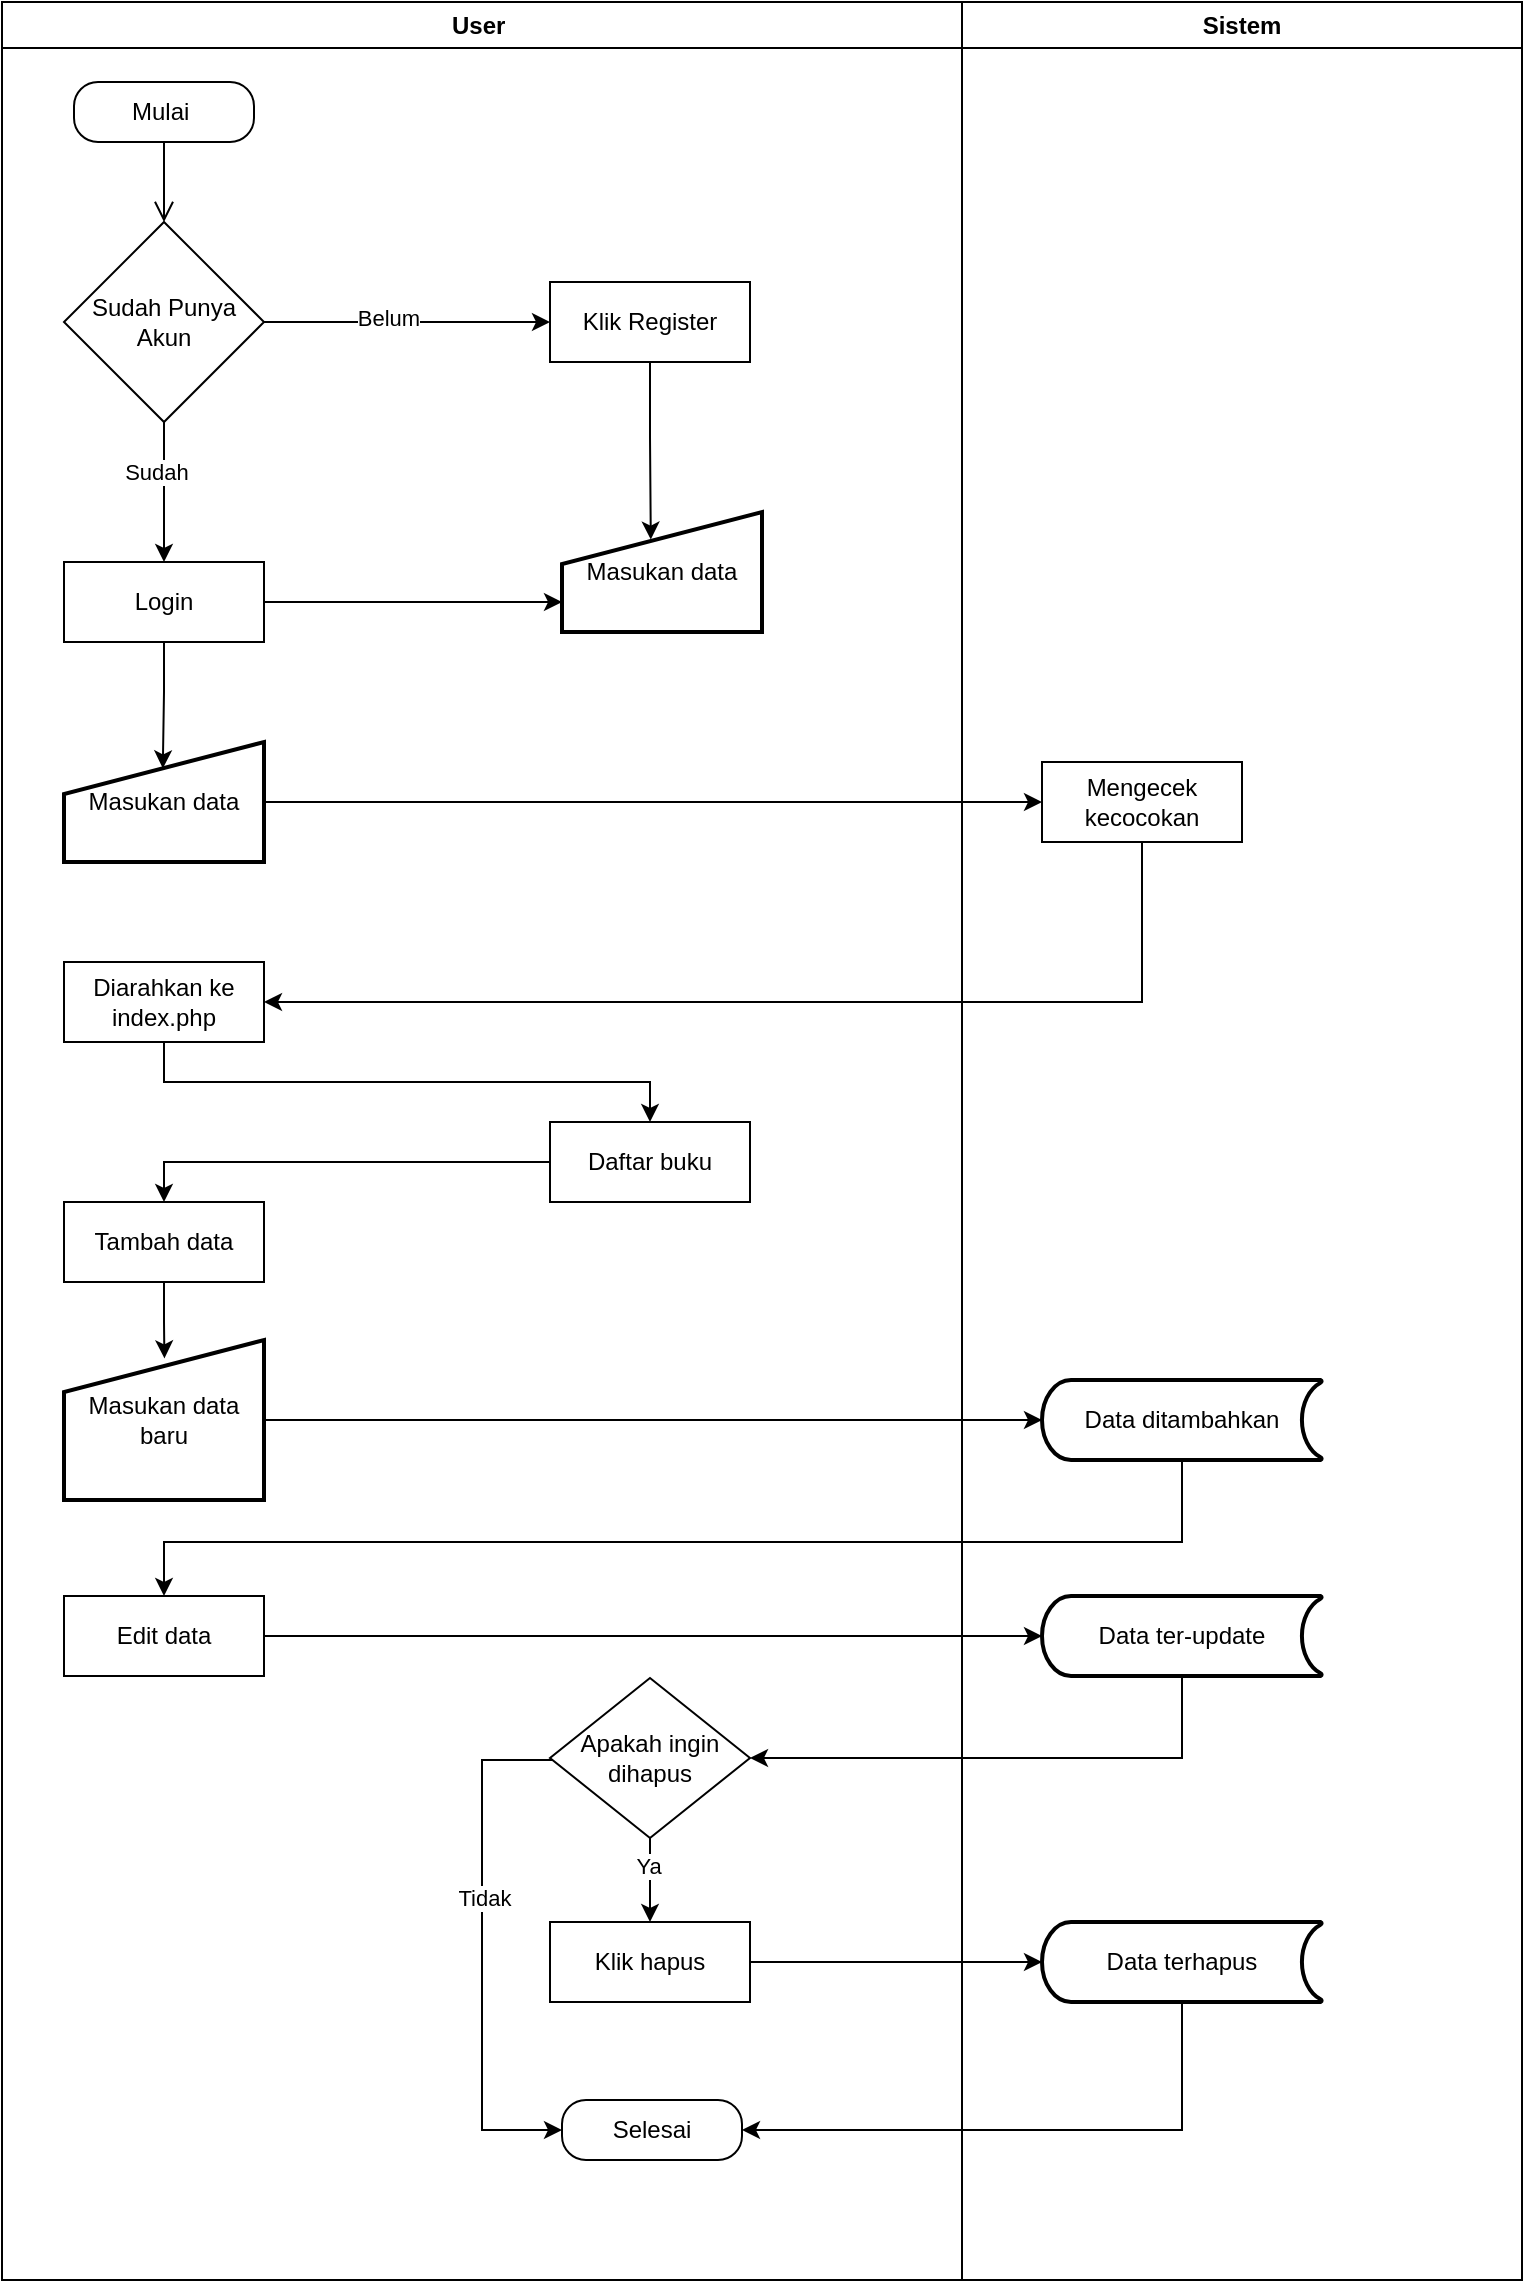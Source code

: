 <mxfile version="21.3.8" type="device">
  <diagram name="Page-1" id="xPbleR2IAvcJpcBS7ffN">
    <mxGraphModel dx="1050" dy="2781" grid="1" gridSize="10" guides="1" tooltips="1" connect="1" arrows="1" fold="1" page="1" pageScale="1" pageWidth="850" pageHeight="1100" math="0" shadow="0">
      <root>
        <mxCell id="0" />
        <mxCell id="1" parent="0" />
        <mxCell id="tOhXcXL8KCxaT5o312y--1" value="User&amp;nbsp;" style="swimlane;whiteSpace=wrap;html=1;fillColor=none;" vertex="1" parent="1">
          <mxGeometry x="60" y="-2185" width="480" height="1139" as="geometry" />
        </mxCell>
        <mxCell id="tOhXcXL8KCxaT5o312y--2" value="Mulai&amp;nbsp;" style="rounded=1;whiteSpace=wrap;html=1;arcSize=40;fillColor=none;" vertex="1" parent="tOhXcXL8KCxaT5o312y--1">
          <mxGeometry x="36" y="40" width="90" height="30" as="geometry" />
        </mxCell>
        <mxCell id="tOhXcXL8KCxaT5o312y--3" style="edgeStyle=orthogonalEdgeStyle;rounded=0;orthogonalLoop=1;jettySize=auto;html=1;entryX=0;entryY=0.5;entryDx=0;entryDy=0;" edge="1" parent="tOhXcXL8KCxaT5o312y--1" source="tOhXcXL8KCxaT5o312y--7" target="tOhXcXL8KCxaT5o312y--10">
          <mxGeometry relative="1" as="geometry" />
        </mxCell>
        <mxCell id="tOhXcXL8KCxaT5o312y--4" value="Belum" style="edgeLabel;html=1;align=center;verticalAlign=middle;resizable=0;points=[];" vertex="1" connectable="0" parent="tOhXcXL8KCxaT5o312y--3">
          <mxGeometry x="-0.14" y="2" relative="1" as="geometry">
            <mxPoint as="offset" />
          </mxGeometry>
        </mxCell>
        <mxCell id="tOhXcXL8KCxaT5o312y--5" style="edgeStyle=orthogonalEdgeStyle;rounded=0;orthogonalLoop=1;jettySize=auto;html=1;entryX=0.5;entryY=0;entryDx=0;entryDy=0;" edge="1" parent="tOhXcXL8KCxaT5o312y--1" source="tOhXcXL8KCxaT5o312y--7" target="tOhXcXL8KCxaT5o312y--13">
          <mxGeometry relative="1" as="geometry" />
        </mxCell>
        <mxCell id="tOhXcXL8KCxaT5o312y--6" value="Sudah" style="edgeLabel;html=1;align=center;verticalAlign=middle;resizable=0;points=[];" vertex="1" connectable="0" parent="tOhXcXL8KCxaT5o312y--5">
          <mxGeometry x="-0.288" y="-4" relative="1" as="geometry">
            <mxPoint as="offset" />
          </mxGeometry>
        </mxCell>
        <mxCell id="tOhXcXL8KCxaT5o312y--7" value="Sudah Punya Akun" style="shape=rhombus;perimeter=rhombusPerimeter;whiteSpace=wrap;html=1;align=center;fillColor=none;" vertex="1" parent="tOhXcXL8KCxaT5o312y--1">
          <mxGeometry x="31" y="110" width="100" height="100" as="geometry" />
        </mxCell>
        <mxCell id="tOhXcXL8KCxaT5o312y--8" value="" style="edgeStyle=orthogonalEdgeStyle;html=1;verticalAlign=bottom;endArrow=open;endSize=8;strokeColor=default;rounded=0;" edge="1" parent="tOhXcXL8KCxaT5o312y--1" source="tOhXcXL8KCxaT5o312y--2" target="tOhXcXL8KCxaT5o312y--7">
          <mxGeometry relative="1" as="geometry">
            <mxPoint x="85" y="150" as="targetPoint" />
          </mxGeometry>
        </mxCell>
        <mxCell id="tOhXcXL8KCxaT5o312y--9" style="edgeStyle=orthogonalEdgeStyle;rounded=0;orthogonalLoop=1;jettySize=auto;html=1;entryX=0.444;entryY=0.23;entryDx=0;entryDy=0;entryPerimeter=0;" edge="1" parent="tOhXcXL8KCxaT5o312y--1" source="tOhXcXL8KCxaT5o312y--10" target="tOhXcXL8KCxaT5o312y--14">
          <mxGeometry relative="1" as="geometry" />
        </mxCell>
        <mxCell id="tOhXcXL8KCxaT5o312y--10" value="Klik Register" style="whiteSpace=wrap;html=1;align=center;fillColor=none;" vertex="1" parent="tOhXcXL8KCxaT5o312y--1">
          <mxGeometry x="274" y="140" width="100" height="40" as="geometry" />
        </mxCell>
        <mxCell id="tOhXcXL8KCxaT5o312y--11" style="edgeStyle=orthogonalEdgeStyle;rounded=0;orthogonalLoop=1;jettySize=auto;html=1;entryX=0;entryY=0.75;entryDx=0;entryDy=0;" edge="1" parent="tOhXcXL8KCxaT5o312y--1" source="tOhXcXL8KCxaT5o312y--13" target="tOhXcXL8KCxaT5o312y--14">
          <mxGeometry relative="1" as="geometry" />
        </mxCell>
        <mxCell id="tOhXcXL8KCxaT5o312y--12" style="edgeStyle=orthogonalEdgeStyle;rounded=0;orthogonalLoop=1;jettySize=auto;html=1;entryX=0.494;entryY=0.22;entryDx=0;entryDy=0;entryPerimeter=0;" edge="1" parent="tOhXcXL8KCxaT5o312y--1" source="tOhXcXL8KCxaT5o312y--13" target="tOhXcXL8KCxaT5o312y--15">
          <mxGeometry relative="1" as="geometry" />
        </mxCell>
        <mxCell id="tOhXcXL8KCxaT5o312y--13" value="Login" style="whiteSpace=wrap;html=1;align=center;fillColor=none;" vertex="1" parent="tOhXcXL8KCxaT5o312y--1">
          <mxGeometry x="31" y="280" width="100" height="40" as="geometry" />
        </mxCell>
        <mxCell id="tOhXcXL8KCxaT5o312y--14" value="Masukan data" style="html=1;strokeWidth=2;shape=manualInput;whiteSpace=wrap;rounded=0;size=26;arcSize=11;fillColor=none;" vertex="1" parent="tOhXcXL8KCxaT5o312y--1">
          <mxGeometry x="280" y="255" width="100" height="60" as="geometry" />
        </mxCell>
        <mxCell id="tOhXcXL8KCxaT5o312y--15" value="Masukan data" style="html=1;strokeWidth=2;shape=manualInput;whiteSpace=wrap;rounded=0;size=26;arcSize=11;fillColor=none;" vertex="1" parent="tOhXcXL8KCxaT5o312y--1">
          <mxGeometry x="31" y="370" width="100" height="60" as="geometry" />
        </mxCell>
        <mxCell id="tOhXcXL8KCxaT5o312y--16" style="edgeStyle=orthogonalEdgeStyle;rounded=0;orthogonalLoop=1;jettySize=auto;html=1;entryX=0.5;entryY=0;entryDx=0;entryDy=0;" edge="1" parent="tOhXcXL8KCxaT5o312y--1" source="tOhXcXL8KCxaT5o312y--17" target="tOhXcXL8KCxaT5o312y--19">
          <mxGeometry relative="1" as="geometry">
            <Array as="points">
              <mxPoint x="81" y="540" />
              <mxPoint x="324" y="540" />
            </Array>
          </mxGeometry>
        </mxCell>
        <mxCell id="tOhXcXL8KCxaT5o312y--17" value="Diarahkan ke index.php" style="whiteSpace=wrap;html=1;align=center;fillColor=none;" vertex="1" parent="tOhXcXL8KCxaT5o312y--1">
          <mxGeometry x="31" y="480" width="100" height="40" as="geometry" />
        </mxCell>
        <mxCell id="tOhXcXL8KCxaT5o312y--18" style="edgeStyle=orthogonalEdgeStyle;rounded=0;orthogonalLoop=1;jettySize=auto;html=1;entryX=0.5;entryY=0;entryDx=0;entryDy=0;" edge="1" parent="tOhXcXL8KCxaT5o312y--1" source="tOhXcXL8KCxaT5o312y--19" target="tOhXcXL8KCxaT5o312y--21">
          <mxGeometry relative="1" as="geometry" />
        </mxCell>
        <mxCell id="tOhXcXL8KCxaT5o312y--19" value="Daftar buku" style="whiteSpace=wrap;html=1;align=center;fillColor=none;" vertex="1" parent="tOhXcXL8KCxaT5o312y--1">
          <mxGeometry x="274" y="560" width="100" height="40" as="geometry" />
        </mxCell>
        <mxCell id="tOhXcXL8KCxaT5o312y--20" style="edgeStyle=orthogonalEdgeStyle;rounded=0;orthogonalLoop=1;jettySize=auto;html=1;entryX=0.502;entryY=0.115;entryDx=0;entryDy=0;entryPerimeter=0;" edge="1" parent="tOhXcXL8KCxaT5o312y--1" source="tOhXcXL8KCxaT5o312y--21" target="tOhXcXL8KCxaT5o312y--22">
          <mxGeometry relative="1" as="geometry" />
        </mxCell>
        <mxCell id="tOhXcXL8KCxaT5o312y--21" value="Tambah data" style="whiteSpace=wrap;html=1;align=center;fillColor=none;" vertex="1" parent="tOhXcXL8KCxaT5o312y--1">
          <mxGeometry x="31" y="600" width="100" height="40" as="geometry" />
        </mxCell>
        <mxCell id="tOhXcXL8KCxaT5o312y--22" value="Masukan data baru" style="html=1;strokeWidth=2;shape=manualInput;whiteSpace=wrap;rounded=0;size=26;arcSize=11;fillColor=none;" vertex="1" parent="tOhXcXL8KCxaT5o312y--1">
          <mxGeometry x="31" y="669" width="100" height="80" as="geometry" />
        </mxCell>
        <mxCell id="tOhXcXL8KCxaT5o312y--23" value="Edit data" style="whiteSpace=wrap;html=1;align=center;fillColor=none;" vertex="1" parent="tOhXcXL8KCxaT5o312y--1">
          <mxGeometry x="31" y="797" width="100" height="40" as="geometry" />
        </mxCell>
        <mxCell id="tOhXcXL8KCxaT5o312y--24" style="edgeStyle=orthogonalEdgeStyle;rounded=0;orthogonalLoop=1;jettySize=auto;html=1;" edge="1" parent="tOhXcXL8KCxaT5o312y--1" source="tOhXcXL8KCxaT5o312y--28" target="tOhXcXL8KCxaT5o312y--29">
          <mxGeometry relative="1" as="geometry" />
        </mxCell>
        <mxCell id="tOhXcXL8KCxaT5o312y--25" value="Ya" style="edgeLabel;html=1;align=center;verticalAlign=middle;resizable=0;points=[];" vertex="1" connectable="0" parent="tOhXcXL8KCxaT5o312y--24">
          <mxGeometry x="-0.323" y="-1" relative="1" as="geometry">
            <mxPoint as="offset" />
          </mxGeometry>
        </mxCell>
        <mxCell id="tOhXcXL8KCxaT5o312y--26" style="edgeStyle=orthogonalEdgeStyle;rounded=0;orthogonalLoop=1;jettySize=auto;html=1;entryX=0;entryY=0.5;entryDx=0;entryDy=0;" edge="1" parent="tOhXcXL8KCxaT5o312y--1" source="tOhXcXL8KCxaT5o312y--28" target="tOhXcXL8KCxaT5o312y--30">
          <mxGeometry relative="1" as="geometry">
            <Array as="points">
              <mxPoint x="240" y="879" />
              <mxPoint x="240" y="1064" />
            </Array>
          </mxGeometry>
        </mxCell>
        <mxCell id="tOhXcXL8KCxaT5o312y--27" value="Tidak" style="edgeLabel;html=1;align=center;verticalAlign=middle;resizable=0;points=[];" vertex="1" connectable="0" parent="tOhXcXL8KCxaT5o312y--26">
          <mxGeometry x="-0.206" y="1" relative="1" as="geometry">
            <mxPoint as="offset" />
          </mxGeometry>
        </mxCell>
        <mxCell id="tOhXcXL8KCxaT5o312y--28" value="Apakah ingin dihapus" style="shape=rhombus;perimeter=rhombusPerimeter;whiteSpace=wrap;html=1;align=center;fillColor=none;" vertex="1" parent="tOhXcXL8KCxaT5o312y--1">
          <mxGeometry x="274" y="838" width="100" height="80" as="geometry" />
        </mxCell>
        <mxCell id="tOhXcXL8KCxaT5o312y--29" value="Klik hapus" style="whiteSpace=wrap;html=1;align=center;fillColor=none;" vertex="1" parent="tOhXcXL8KCxaT5o312y--1">
          <mxGeometry x="274" y="960" width="100" height="40" as="geometry" />
        </mxCell>
        <mxCell id="tOhXcXL8KCxaT5o312y--30" value="Selesai" style="rounded=1;whiteSpace=wrap;html=1;arcSize=40;fillColor=none;" vertex="1" parent="tOhXcXL8KCxaT5o312y--1">
          <mxGeometry x="280" y="1049" width="90" height="30" as="geometry" />
        </mxCell>
        <mxCell id="tOhXcXL8KCxaT5o312y--31" value="Sistem" style="swimlane;whiteSpace=wrap;html=1;" vertex="1" parent="1">
          <mxGeometry x="540" y="-2185" width="280" height="1139" as="geometry" />
        </mxCell>
        <mxCell id="tOhXcXL8KCxaT5o312y--32" value="Mengecek kecocokan" style="whiteSpace=wrap;html=1;align=center;fillColor=none;" vertex="1" parent="tOhXcXL8KCxaT5o312y--31">
          <mxGeometry x="40" y="380" width="100" height="40" as="geometry" />
        </mxCell>
        <mxCell id="tOhXcXL8KCxaT5o312y--33" value="Data ditambahkan" style="strokeWidth=2;html=1;shape=mxgraph.flowchart.stored_data;whiteSpace=wrap;fillColor=none;gradientColor=none;" vertex="1" parent="tOhXcXL8KCxaT5o312y--31">
          <mxGeometry x="40" y="689" width="140" height="40" as="geometry" />
        </mxCell>
        <mxCell id="tOhXcXL8KCxaT5o312y--34" value="Data ter-update" style="strokeWidth=2;html=1;shape=mxgraph.flowchart.stored_data;whiteSpace=wrap;fillColor=none;gradientColor=none;" vertex="1" parent="tOhXcXL8KCxaT5o312y--31">
          <mxGeometry x="40" y="797" width="140" height="40" as="geometry" />
        </mxCell>
        <mxCell id="tOhXcXL8KCxaT5o312y--35" value="Data terhapus" style="strokeWidth=2;html=1;shape=mxgraph.flowchart.stored_data;whiteSpace=wrap;fillColor=none;gradientColor=none;" vertex="1" parent="tOhXcXL8KCxaT5o312y--31">
          <mxGeometry x="40" y="960" width="140" height="40" as="geometry" />
        </mxCell>
        <mxCell id="tOhXcXL8KCxaT5o312y--36" style="edgeStyle=orthogonalEdgeStyle;rounded=0;orthogonalLoop=1;jettySize=auto;html=1;entryX=0;entryY=0.5;entryDx=0;entryDy=0;" edge="1" parent="1" source="tOhXcXL8KCxaT5o312y--15" target="tOhXcXL8KCxaT5o312y--32">
          <mxGeometry relative="1" as="geometry" />
        </mxCell>
        <mxCell id="tOhXcXL8KCxaT5o312y--37" style="edgeStyle=orthogonalEdgeStyle;rounded=0;orthogonalLoop=1;jettySize=auto;html=1;entryX=1;entryY=0.5;entryDx=0;entryDy=0;" edge="1" parent="1" source="tOhXcXL8KCxaT5o312y--32" target="tOhXcXL8KCxaT5o312y--17">
          <mxGeometry relative="1" as="geometry">
            <Array as="points">
              <mxPoint x="630" y="-1685" />
            </Array>
          </mxGeometry>
        </mxCell>
        <mxCell id="tOhXcXL8KCxaT5o312y--38" style="edgeStyle=orthogonalEdgeStyle;rounded=0;orthogonalLoop=1;jettySize=auto;html=1;entryX=0;entryY=0.5;entryDx=0;entryDy=0;entryPerimeter=0;" edge="1" parent="1" source="tOhXcXL8KCxaT5o312y--22" target="tOhXcXL8KCxaT5o312y--33">
          <mxGeometry relative="1" as="geometry" />
        </mxCell>
        <mxCell id="tOhXcXL8KCxaT5o312y--39" style="edgeStyle=orthogonalEdgeStyle;rounded=0;orthogonalLoop=1;jettySize=auto;html=1;entryX=0.5;entryY=0;entryDx=0;entryDy=0;" edge="1" parent="1" source="tOhXcXL8KCxaT5o312y--33" target="tOhXcXL8KCxaT5o312y--23">
          <mxGeometry relative="1" as="geometry">
            <Array as="points">
              <mxPoint x="650" y="-1415" />
              <mxPoint x="141" y="-1415" />
            </Array>
          </mxGeometry>
        </mxCell>
        <mxCell id="tOhXcXL8KCxaT5o312y--40" style="edgeStyle=orthogonalEdgeStyle;rounded=0;orthogonalLoop=1;jettySize=auto;html=1;entryX=0;entryY=0.5;entryDx=0;entryDy=0;entryPerimeter=0;" edge="1" parent="1" source="tOhXcXL8KCxaT5o312y--23" target="tOhXcXL8KCxaT5o312y--34">
          <mxGeometry relative="1" as="geometry" />
        </mxCell>
        <mxCell id="tOhXcXL8KCxaT5o312y--41" style="edgeStyle=orthogonalEdgeStyle;rounded=0;orthogonalLoop=1;jettySize=auto;html=1;entryX=1;entryY=0.5;entryDx=0;entryDy=0;" edge="1" parent="1" source="tOhXcXL8KCxaT5o312y--34" target="tOhXcXL8KCxaT5o312y--28">
          <mxGeometry relative="1" as="geometry">
            <Array as="points">
              <mxPoint x="650" y="-1307" />
            </Array>
          </mxGeometry>
        </mxCell>
        <mxCell id="tOhXcXL8KCxaT5o312y--42" style="edgeStyle=orthogonalEdgeStyle;rounded=0;orthogonalLoop=1;jettySize=auto;html=1;entryX=0;entryY=0.5;entryDx=0;entryDy=0;entryPerimeter=0;" edge="1" parent="1" source="tOhXcXL8KCxaT5o312y--29" target="tOhXcXL8KCxaT5o312y--35">
          <mxGeometry relative="1" as="geometry" />
        </mxCell>
        <mxCell id="tOhXcXL8KCxaT5o312y--43" style="edgeStyle=orthogonalEdgeStyle;rounded=0;orthogonalLoop=1;jettySize=auto;html=1;entryX=1;entryY=0.5;entryDx=0;entryDy=0;" edge="1" parent="1" source="tOhXcXL8KCxaT5o312y--35" target="tOhXcXL8KCxaT5o312y--30">
          <mxGeometry relative="1" as="geometry">
            <Array as="points">
              <mxPoint x="650" y="-1121" />
            </Array>
          </mxGeometry>
        </mxCell>
      </root>
    </mxGraphModel>
  </diagram>
</mxfile>
